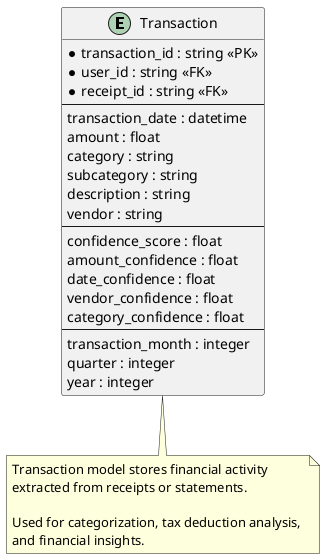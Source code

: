 @startuml Transaction Schema

entity "Transaction" as transaction {
  * transaction_id : string <<PK>>
  * user_id : string <<FK>>
  * receipt_id : string <<FK>>
  --
  transaction_date : datetime
  amount : float
  category : string
  subcategory : string
  description : string
  vendor : string
  --
  confidence_score : float
  amount_confidence : float
  date_confidence : float
  vendor_confidence : float
  category_confidence : float
  --
  transaction_month : integer
  quarter : integer
  year : integer
}

note bottom of transaction
  Transaction model stores financial activity
  extracted from receipts or statements.
  
  Used for categorization, tax deduction analysis, 
  and financial insights.
end note

@enduml 